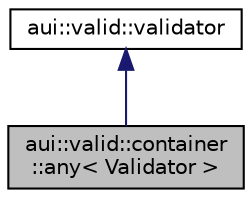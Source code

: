 digraph "aui::valid::container::any&lt; Validator &gt;"
{
 // LATEX_PDF_SIZE
  edge [fontname="Helvetica",fontsize="10",labelfontname="Helvetica",labelfontsize="10"];
  node [fontname="Helvetica",fontsize="10",shape=record];
  Node1 [label="aui::valid::container\l::any\< Validator \>",height=0.2,width=0.4,color="black", fillcolor="grey75", style="filled", fontcolor="black",tooltip=" "];
  Node2 -> Node1 [dir="back",color="midnightblue",fontsize="10",style="solid",fontname="Helvetica"];
  Node2 [label="aui::valid::validator",height=0.2,width=0.4,color="black", fillcolor="white", style="filled",URL="$structaui_1_1valid_1_1validator.html",tooltip=" "];
}
